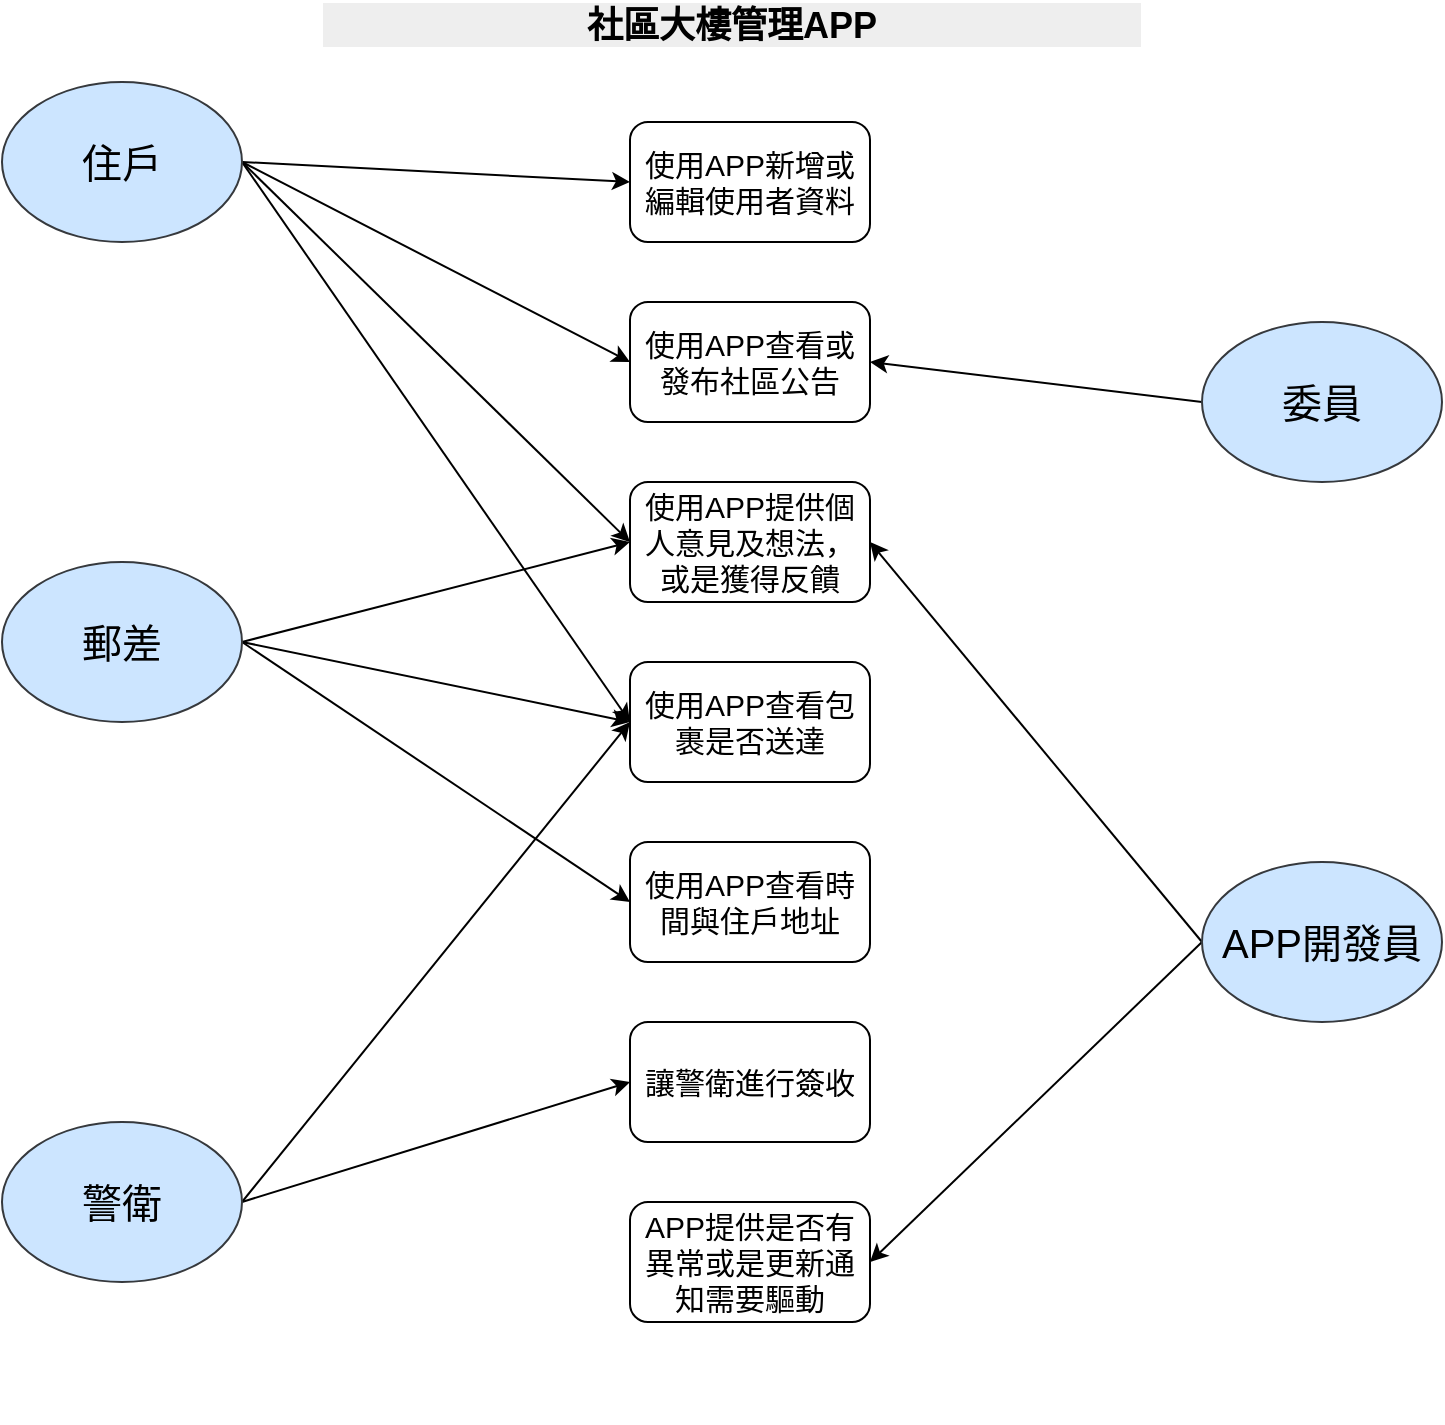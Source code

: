 <mxfile>
    <diagram id="EalB78_fZiW9EppdnVym" name="第1頁">
        <mxGraphModel dx="1352" dy="779" grid="1" gridSize="10" guides="1" tooltips="1" connect="1" arrows="1" fold="1" page="1" pageScale="1" pageWidth="827" pageHeight="1169" math="0" shadow="0">
            <root>
                <mxCell id="0"/>
                <mxCell id="1" parent="0"/>
                <mxCell id="2" value="&lt;font color=&quot;#000000&quot; style=&quot;font-size: 18px;&quot;&gt;社區大樓管理APP&lt;/font&gt;" style="swimlane;whiteSpace=wrap;html=1;fillColor=#eeeeee;strokeColor=#FFFFFF;" vertex="1" parent="1">
                    <mxGeometry x="200" y="40" width="410" height="710" as="geometry"/>
                </mxCell>
                <mxCell id="16" value="使用APP新增或編輯使用者資料" style="rounded=1;whiteSpace=wrap;html=1;fontSize=15;" vertex="1" parent="2">
                    <mxGeometry x="154" y="60" width="120" height="60" as="geometry"/>
                </mxCell>
                <mxCell id="18" value="使用APP查看或發布社區公告" style="rounded=1;whiteSpace=wrap;html=1;fontSize=15;" vertex="1" parent="2">
                    <mxGeometry x="154" y="150" width="120" height="60" as="geometry"/>
                </mxCell>
                <mxCell id="19" value="使用APP提供個人意見及想法，或是獲得反饋" style="rounded=1;whiteSpace=wrap;html=1;fontSize=15;" vertex="1" parent="2">
                    <mxGeometry x="154" y="240" width="120" height="60" as="geometry"/>
                </mxCell>
                <mxCell id="20" value="使用APP查看包裹是否送達" style="rounded=1;whiteSpace=wrap;html=1;fontSize=15;" vertex="1" parent="2">
                    <mxGeometry x="154" y="330" width="120" height="60" as="geometry"/>
                </mxCell>
                <mxCell id="21" value="使用APP查看時間與住戶地址" style="rounded=1;whiteSpace=wrap;html=1;fontSize=15;" vertex="1" parent="2">
                    <mxGeometry x="154" y="420" width="120" height="60" as="geometry"/>
                </mxCell>
                <mxCell id="22" value="讓警衛進行簽收" style="rounded=1;whiteSpace=wrap;html=1;fontSize=15;" vertex="1" parent="2">
                    <mxGeometry x="154" y="510" width="120" height="60" as="geometry"/>
                </mxCell>
                <mxCell id="23" value="APP提供是否有異常或是更新通知需要驅動" style="rounded=1;whiteSpace=wrap;html=1;fontSize=15;" vertex="1" parent="2">
                    <mxGeometry x="154" y="600" width="120" height="60" as="geometry"/>
                </mxCell>
                <mxCell id="43" style="edgeStyle=none;html=1;exitX=1;exitY=0.5;exitDx=0;exitDy=0;entryX=0;entryY=0.5;entryDx=0;entryDy=0;fontSize=15;strokeColor=#000000;" edge="1" parent="1" source="24" target="16">
                    <mxGeometry relative="1" as="geometry"/>
                </mxCell>
                <mxCell id="44" style="edgeStyle=none;html=1;exitX=1;exitY=0.5;exitDx=0;exitDy=0;entryX=0;entryY=0.5;entryDx=0;entryDy=0;fontSize=15;strokeColor=#000000;" edge="1" parent="1" source="24" target="18">
                    <mxGeometry relative="1" as="geometry"/>
                </mxCell>
                <mxCell id="45" style="edgeStyle=none;html=1;exitX=1;exitY=0.5;exitDx=0;exitDy=0;entryX=0;entryY=0.5;entryDx=0;entryDy=0;fontSize=15;strokeColor=#000000;" edge="1" parent="1" source="24" target="19">
                    <mxGeometry relative="1" as="geometry"/>
                </mxCell>
                <mxCell id="46" style="edgeStyle=none;html=1;exitX=1;exitY=0.5;exitDx=0;exitDy=0;entryX=0;entryY=0.5;entryDx=0;entryDy=0;fontSize=15;strokeColor=#000000;" edge="1" parent="1" source="24" target="20">
                    <mxGeometry relative="1" as="geometry"/>
                </mxCell>
                <mxCell id="24" value="&lt;span style=&quot;font-size: 20px;&quot;&gt;&lt;font color=&quot;#000000&quot;&gt;住戶&lt;/font&gt;&lt;/span&gt;" style="ellipse;whiteSpace=wrap;html=1;fontSize=15;fillColor=#cce5ff;strokeColor=#36393d;" vertex="1" parent="1">
                    <mxGeometry x="40" y="80" width="120" height="80" as="geometry"/>
                </mxCell>
                <mxCell id="47" style="edgeStyle=none;html=1;exitX=1;exitY=0.5;exitDx=0;exitDy=0;entryX=0;entryY=0.5;entryDx=0;entryDy=0;fontSize=15;strokeColor=#000000;" edge="1" parent="1" source="25" target="19">
                    <mxGeometry relative="1" as="geometry"/>
                </mxCell>
                <mxCell id="48" style="edgeStyle=none;html=1;exitX=1;exitY=0.5;exitDx=0;exitDy=0;entryX=0;entryY=0.5;entryDx=0;entryDy=0;fontSize=15;strokeColor=#000000;" edge="1" parent="1" source="25" target="20">
                    <mxGeometry relative="1" as="geometry"/>
                </mxCell>
                <mxCell id="49" style="edgeStyle=none;html=1;exitX=1;exitY=0.5;exitDx=0;exitDy=0;entryX=0;entryY=0.5;entryDx=0;entryDy=0;fontSize=15;strokeColor=#000000;" edge="1" parent="1" source="25" target="21">
                    <mxGeometry relative="1" as="geometry"/>
                </mxCell>
                <mxCell id="25" value="&lt;span style=&quot;font-size: 20px;&quot;&gt;&lt;font color=&quot;#000000&quot;&gt;郵差&lt;/font&gt;&lt;/span&gt;" style="ellipse;whiteSpace=wrap;html=1;fontSize=15;fillColor=#cce5ff;strokeColor=#36393d;" vertex="1" parent="1">
                    <mxGeometry x="40" y="320" width="120" height="80" as="geometry"/>
                </mxCell>
                <mxCell id="38" style="edgeStyle=none;html=1;exitX=1;exitY=0.5;exitDx=0;exitDy=0;entryX=0;entryY=0.5;entryDx=0;entryDy=0;fontSize=15;strokeColor=#000000;" edge="1" parent="1" source="26" target="22">
                    <mxGeometry relative="1" as="geometry"/>
                </mxCell>
                <mxCell id="42" style="edgeStyle=none;html=1;exitX=1;exitY=0.5;exitDx=0;exitDy=0;entryX=0;entryY=0.5;entryDx=0;entryDy=0;fontSize=15;strokeColor=#000000;" edge="1" parent="1" source="26" target="20">
                    <mxGeometry relative="1" as="geometry"/>
                </mxCell>
                <mxCell id="26" value="&lt;span style=&quot;font-size: 20px;&quot;&gt;&lt;font color=&quot;#000000&quot;&gt;警衛&lt;/font&gt;&lt;/span&gt;" style="ellipse;whiteSpace=wrap;html=1;fontSize=15;fillColor=#cce5ff;strokeColor=#36393d;" vertex="1" parent="1">
                    <mxGeometry x="40" y="600" width="120" height="80" as="geometry"/>
                </mxCell>
                <mxCell id="39" style="edgeStyle=none;html=1;exitX=0;exitY=0.5;exitDx=0;exitDy=0;entryX=1;entryY=0.5;entryDx=0;entryDy=0;fontSize=15;strokeColor=#000000;" edge="1" parent="1" source="27" target="18">
                    <mxGeometry relative="1" as="geometry"/>
                </mxCell>
                <mxCell id="27" value="&lt;span style=&quot;font-size: 20px;&quot;&gt;&lt;font color=&quot;#000000&quot;&gt;委員&lt;/font&gt;&lt;/span&gt;" style="ellipse;whiteSpace=wrap;html=1;fontSize=15;fillColor=#cce5ff;strokeColor=#36393d;" vertex="1" parent="1">
                    <mxGeometry x="640" y="200" width="120" height="80" as="geometry"/>
                </mxCell>
                <mxCell id="40" style="edgeStyle=none;html=1;exitX=0;exitY=0.5;exitDx=0;exitDy=0;entryX=1;entryY=0.5;entryDx=0;entryDy=0;fontSize=15;strokeColor=#000000;" edge="1" parent="1" source="28" target="19">
                    <mxGeometry relative="1" as="geometry"/>
                </mxCell>
                <mxCell id="41" style="edgeStyle=none;html=1;exitX=0;exitY=0.5;exitDx=0;exitDy=0;entryX=1;entryY=0.5;entryDx=0;entryDy=0;fontSize=15;strokeColor=#000000;" edge="1" parent="1" source="28" target="23">
                    <mxGeometry relative="1" as="geometry"/>
                </mxCell>
                <mxCell id="28" value="&lt;span style=&quot;font-size: 20px;&quot;&gt;&lt;font color=&quot;#000000&quot;&gt;APP開發員&lt;/font&gt;&lt;/span&gt;" style="ellipse;whiteSpace=wrap;html=1;fontSize=15;fillColor=#cce5ff;strokeColor=#36393d;" vertex="1" parent="1">
                    <mxGeometry x="640" y="470" width="120" height="80" as="geometry"/>
                </mxCell>
            </root>
        </mxGraphModel>
    </diagram>
</mxfile>